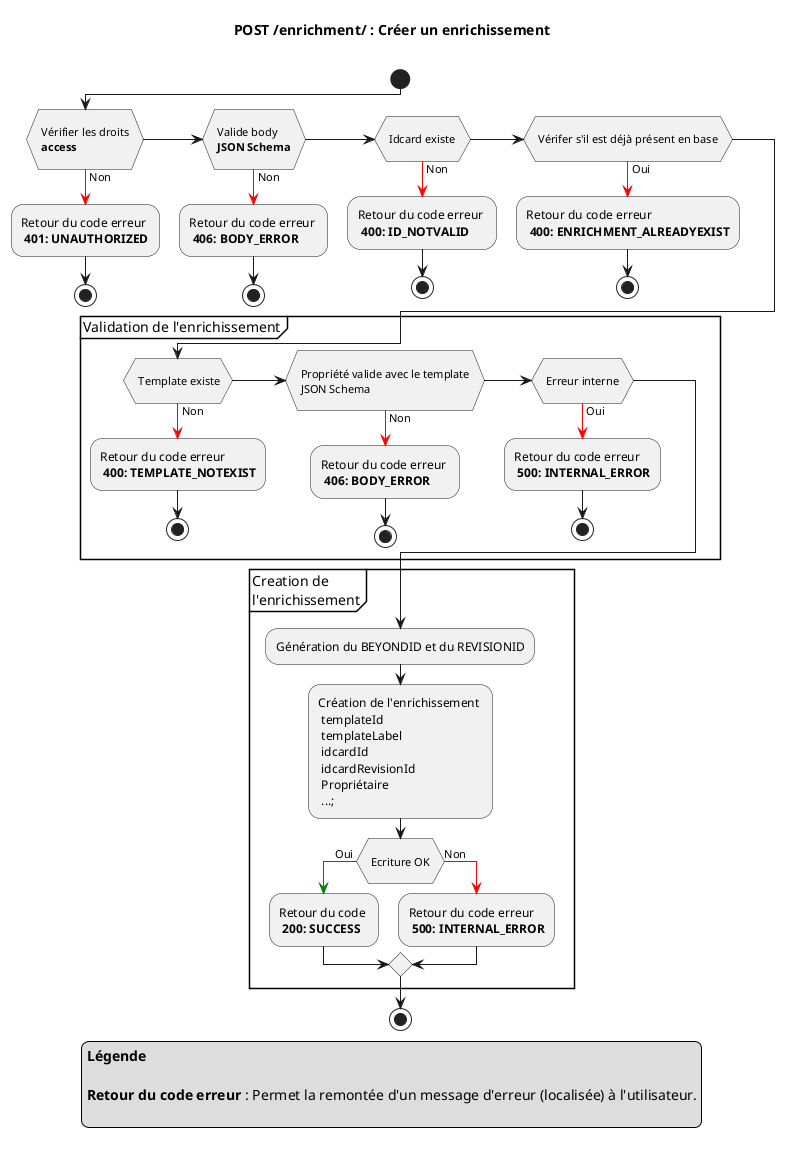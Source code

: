 @startuml

title
POST **/enrichment/** : Créer un enrichissement

end title

start
if ( \n Vérifier les droits \n **access** \n)
-[#red]-> Non ;
-Retour du code erreur \n **401: UNAUTHORIZED**
stop

elseif ( \n Valide body \n **JSON Schema** \n )
-[#red]-> Non ;
-Retour du code erreur \n **406: BODY_ERROR**
stop

elseif ( \n Idcard existe \n )
-[#red]-> Non ;
-Retour du code erreur \n **400: ID_NOTVALID**
stop

elseif ( \n Vérifer s'il est déjà présent en base \n )
-[#red]-> Oui ;
-Retour du code erreur \n **400: ENRICHMENT_ALREADYEXIST**
stop
endif

partition "Validation de l'enrichissement" {
    if ( \n Template existe\n )
    -[#red]-> Non ;
    -Retour du code erreur \n **400: TEMPLATE_NOTEXIST**
    stop

    elseif ( \n Propriété valide avec le template \n JSON Schema \n )
    -[#red]-> Non ;
    -Retour du code erreur \n **406: BODY_ERROR**
    stop

    elseif ( \n Erreur interne \n )
    -[#red]-> Oui ;
    -Retour du code erreur \n **500: INTERNAL_ERROR**
    stop
    endif
}

partition "Creation de \nl'enrichissement" {
    -Génération du BEYONDID et du REVISIONID
    -Création de l'enrichissement \n templateId \n templateLabel \n idcardId \n idcardRevisionId \n Propriétaire \n ...;
    if ( \n Ecriture OK \n )
    -[#green]-> Oui ;
    -Retour du code \n **200: SUCCESS**
    else
    -[#red]-> Non ;
    -Retour du code erreur \n **500: INTERNAL_ERROR**
    endif
}
stop

legend 
**Légende**

**Retour du code erreur** : Permet la remontée d'un message d'erreur (localisée) à l'utilisateur.

endlegend

@enduml
